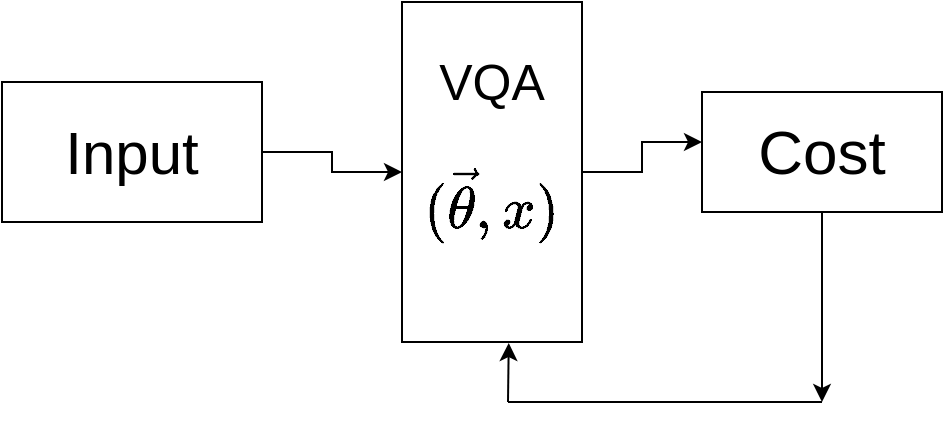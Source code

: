 <mxfile version="21.1.2" type="device">
  <diagram name="Page-1" id="84OiIxpGMxiHdWjyFUhU">
    <mxGraphModel dx="1420" dy="851" grid="1" gridSize="10" guides="1" tooltips="1" connect="1" arrows="1" fold="1" page="1" pageScale="1" pageWidth="850" pageHeight="1100" math="1" shadow="0">
      <root>
        <mxCell id="0" />
        <mxCell id="1" parent="0" />
        <mxCell id="YSTnbBOtXKbJr-wYOS1Y-6" style="edgeStyle=orthogonalEdgeStyle;rounded=0;orthogonalLoop=1;jettySize=auto;html=1;" parent="1" source="YSTnbBOtXKbJr-wYOS1Y-1" target="YSTnbBOtXKbJr-wYOS1Y-2" edge="1">
          <mxGeometry relative="1" as="geometry" />
        </mxCell>
        <mxCell id="YSTnbBOtXKbJr-wYOS1Y-1" value="Input" style="rounded=0;whiteSpace=wrap;html=1;fontSize=30;" parent="1" vertex="1">
          <mxGeometry x="60" y="120" width="130" height="70" as="geometry" />
        </mxCell>
        <mxCell id="YSTnbBOtXKbJr-wYOS1Y-7" style="edgeStyle=orthogonalEdgeStyle;rounded=0;orthogonalLoop=1;jettySize=auto;html=1;entryX=0;entryY=0.417;entryDx=0;entryDy=0;entryPerimeter=0;" parent="1" source="YSTnbBOtXKbJr-wYOS1Y-2" target="YSTnbBOtXKbJr-wYOS1Y-3" edge="1">
          <mxGeometry relative="1" as="geometry" />
        </mxCell>
        <mxCell id="YSTnbBOtXKbJr-wYOS1Y-2" value="VQA$$(\vec{\theta},x)$$" style="rounded=0;whiteSpace=wrap;html=1;fontSize=25;" parent="1" vertex="1">
          <mxGeometry x="260" y="80" width="90" height="170" as="geometry" />
        </mxCell>
        <mxCell id="YSTnbBOtXKbJr-wYOS1Y-3" value="Cost" style="rounded=0;whiteSpace=wrap;html=1;fontSize=31;" parent="1" vertex="1">
          <mxGeometry x="410" y="125" width="120" height="60" as="geometry" />
        </mxCell>
        <mxCell id="YSTnbBOtXKbJr-wYOS1Y-8" value="" style="endArrow=classic;html=1;rounded=0;exitX=0.5;exitY=1;exitDx=0;exitDy=0;" parent="1" source="YSTnbBOtXKbJr-wYOS1Y-3" edge="1">
          <mxGeometry width="50" height="50" relative="1" as="geometry">
            <mxPoint x="370" y="330" as="sourcePoint" />
            <mxPoint x="470" y="280" as="targetPoint" />
          </mxGeometry>
        </mxCell>
        <mxCell id="YSTnbBOtXKbJr-wYOS1Y-9" value="" style="endArrow=none;html=1;rounded=0;endFill=0;" parent="1" edge="1">
          <mxGeometry width="50" height="50" relative="1" as="geometry">
            <mxPoint x="470" y="280" as="sourcePoint" />
            <mxPoint x="313" y="280" as="targetPoint" />
          </mxGeometry>
        </mxCell>
        <mxCell id="YSTnbBOtXKbJr-wYOS1Y-10" value="" style="endArrow=classic;html=1;rounded=0;entryX=0.593;entryY=1.003;entryDx=0;entryDy=0;entryPerimeter=0;" parent="1" target="YSTnbBOtXKbJr-wYOS1Y-2" edge="1">
          <mxGeometry width="50" height="50" relative="1" as="geometry">
            <mxPoint x="313" y="280" as="sourcePoint" />
            <mxPoint x="420" y="280" as="targetPoint" />
          </mxGeometry>
        </mxCell>
      </root>
    </mxGraphModel>
  </diagram>
</mxfile>

